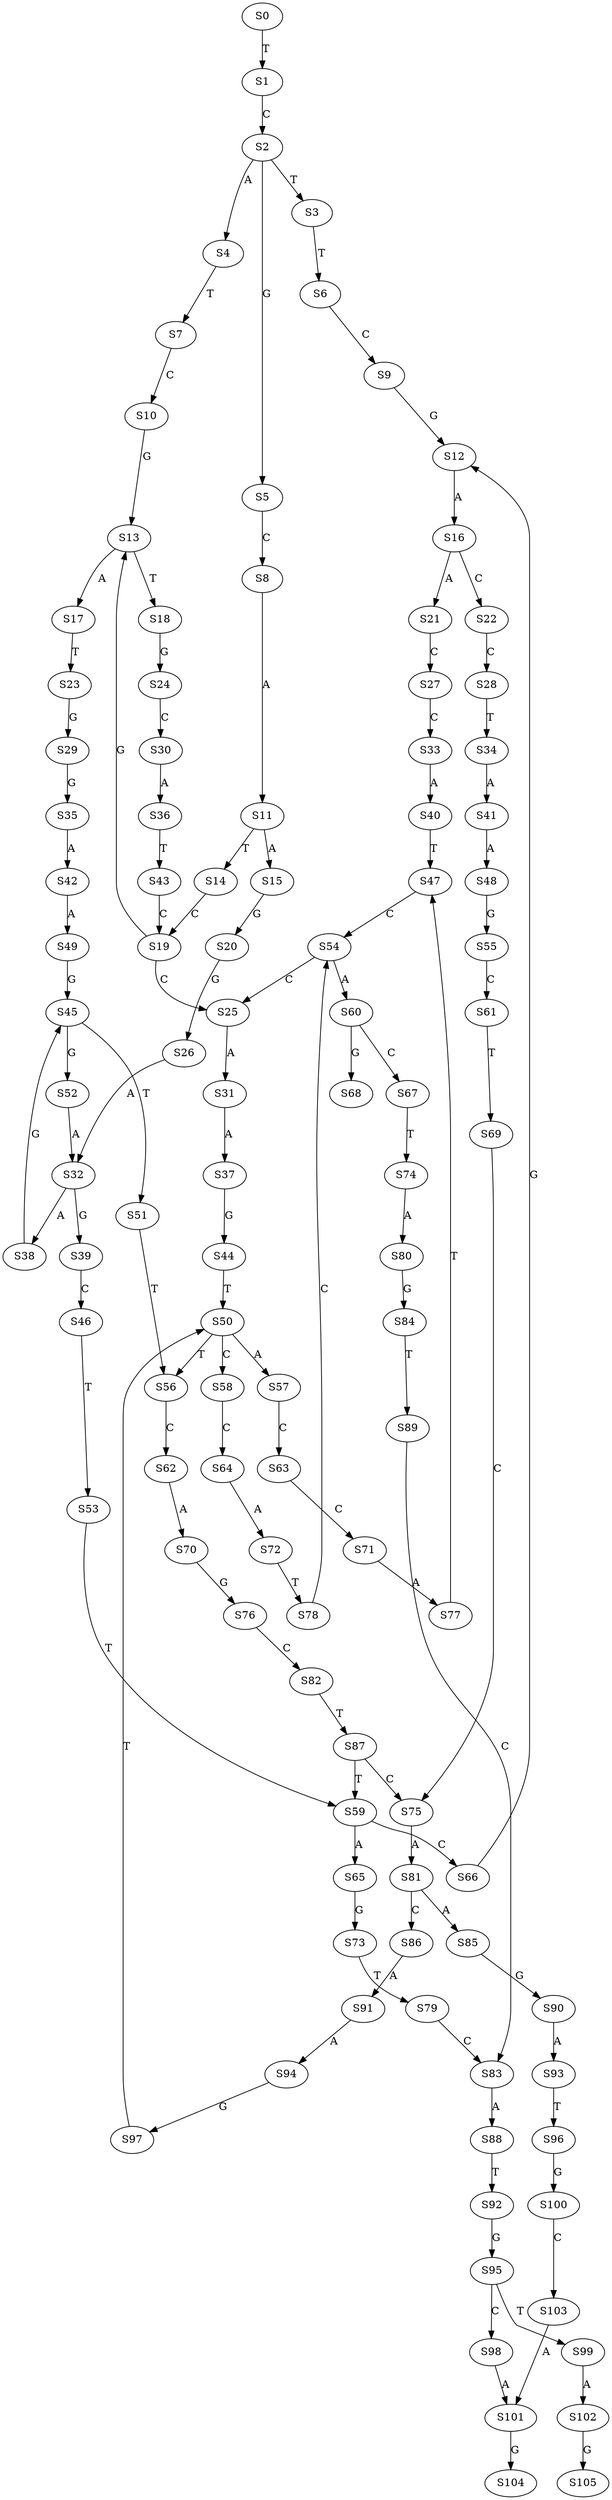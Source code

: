 strict digraph  {
	S0 -> S1 [ label = T ];
	S1 -> S2 [ label = C ];
	S2 -> S3 [ label = T ];
	S2 -> S4 [ label = A ];
	S2 -> S5 [ label = G ];
	S3 -> S6 [ label = T ];
	S4 -> S7 [ label = T ];
	S5 -> S8 [ label = C ];
	S6 -> S9 [ label = C ];
	S7 -> S10 [ label = C ];
	S8 -> S11 [ label = A ];
	S9 -> S12 [ label = G ];
	S10 -> S13 [ label = G ];
	S11 -> S14 [ label = T ];
	S11 -> S15 [ label = A ];
	S12 -> S16 [ label = A ];
	S13 -> S17 [ label = A ];
	S13 -> S18 [ label = T ];
	S14 -> S19 [ label = C ];
	S15 -> S20 [ label = G ];
	S16 -> S21 [ label = A ];
	S16 -> S22 [ label = C ];
	S17 -> S23 [ label = T ];
	S18 -> S24 [ label = G ];
	S19 -> S25 [ label = C ];
	S19 -> S13 [ label = G ];
	S20 -> S26 [ label = G ];
	S21 -> S27 [ label = C ];
	S22 -> S28 [ label = C ];
	S23 -> S29 [ label = G ];
	S24 -> S30 [ label = C ];
	S25 -> S31 [ label = A ];
	S26 -> S32 [ label = A ];
	S27 -> S33 [ label = C ];
	S28 -> S34 [ label = T ];
	S29 -> S35 [ label = G ];
	S30 -> S36 [ label = A ];
	S31 -> S37 [ label = A ];
	S32 -> S38 [ label = A ];
	S32 -> S39 [ label = G ];
	S33 -> S40 [ label = A ];
	S34 -> S41 [ label = A ];
	S35 -> S42 [ label = A ];
	S36 -> S43 [ label = T ];
	S37 -> S44 [ label = G ];
	S38 -> S45 [ label = G ];
	S39 -> S46 [ label = C ];
	S40 -> S47 [ label = T ];
	S41 -> S48 [ label = A ];
	S42 -> S49 [ label = A ];
	S43 -> S19 [ label = C ];
	S44 -> S50 [ label = T ];
	S45 -> S51 [ label = T ];
	S45 -> S52 [ label = G ];
	S46 -> S53 [ label = T ];
	S47 -> S54 [ label = C ];
	S48 -> S55 [ label = G ];
	S49 -> S45 [ label = G ];
	S50 -> S56 [ label = T ];
	S50 -> S57 [ label = A ];
	S50 -> S58 [ label = C ];
	S51 -> S56 [ label = T ];
	S52 -> S32 [ label = A ];
	S53 -> S59 [ label = T ];
	S54 -> S25 [ label = C ];
	S54 -> S60 [ label = A ];
	S55 -> S61 [ label = C ];
	S56 -> S62 [ label = C ];
	S57 -> S63 [ label = C ];
	S58 -> S64 [ label = C ];
	S59 -> S65 [ label = A ];
	S59 -> S66 [ label = C ];
	S60 -> S67 [ label = C ];
	S60 -> S68 [ label = G ];
	S61 -> S69 [ label = T ];
	S62 -> S70 [ label = A ];
	S63 -> S71 [ label = C ];
	S64 -> S72 [ label = A ];
	S65 -> S73 [ label = G ];
	S66 -> S12 [ label = G ];
	S67 -> S74 [ label = T ];
	S69 -> S75 [ label = C ];
	S70 -> S76 [ label = G ];
	S71 -> S77 [ label = A ];
	S72 -> S78 [ label = T ];
	S73 -> S79 [ label = T ];
	S74 -> S80 [ label = A ];
	S75 -> S81 [ label = A ];
	S76 -> S82 [ label = C ];
	S77 -> S47 [ label = T ];
	S78 -> S54 [ label = C ];
	S79 -> S83 [ label = C ];
	S80 -> S84 [ label = G ];
	S81 -> S85 [ label = A ];
	S81 -> S86 [ label = C ];
	S82 -> S87 [ label = T ];
	S83 -> S88 [ label = A ];
	S84 -> S89 [ label = T ];
	S85 -> S90 [ label = G ];
	S86 -> S91 [ label = A ];
	S87 -> S59 [ label = T ];
	S87 -> S75 [ label = C ];
	S88 -> S92 [ label = T ];
	S89 -> S83 [ label = C ];
	S90 -> S93 [ label = A ];
	S91 -> S94 [ label = A ];
	S92 -> S95 [ label = G ];
	S93 -> S96 [ label = T ];
	S94 -> S97 [ label = G ];
	S95 -> S98 [ label = C ];
	S95 -> S99 [ label = T ];
	S96 -> S100 [ label = G ];
	S97 -> S50 [ label = T ];
	S98 -> S101 [ label = A ];
	S99 -> S102 [ label = A ];
	S100 -> S103 [ label = C ];
	S101 -> S104 [ label = G ];
	S102 -> S105 [ label = G ];
	S103 -> S101 [ label = A ];
}
